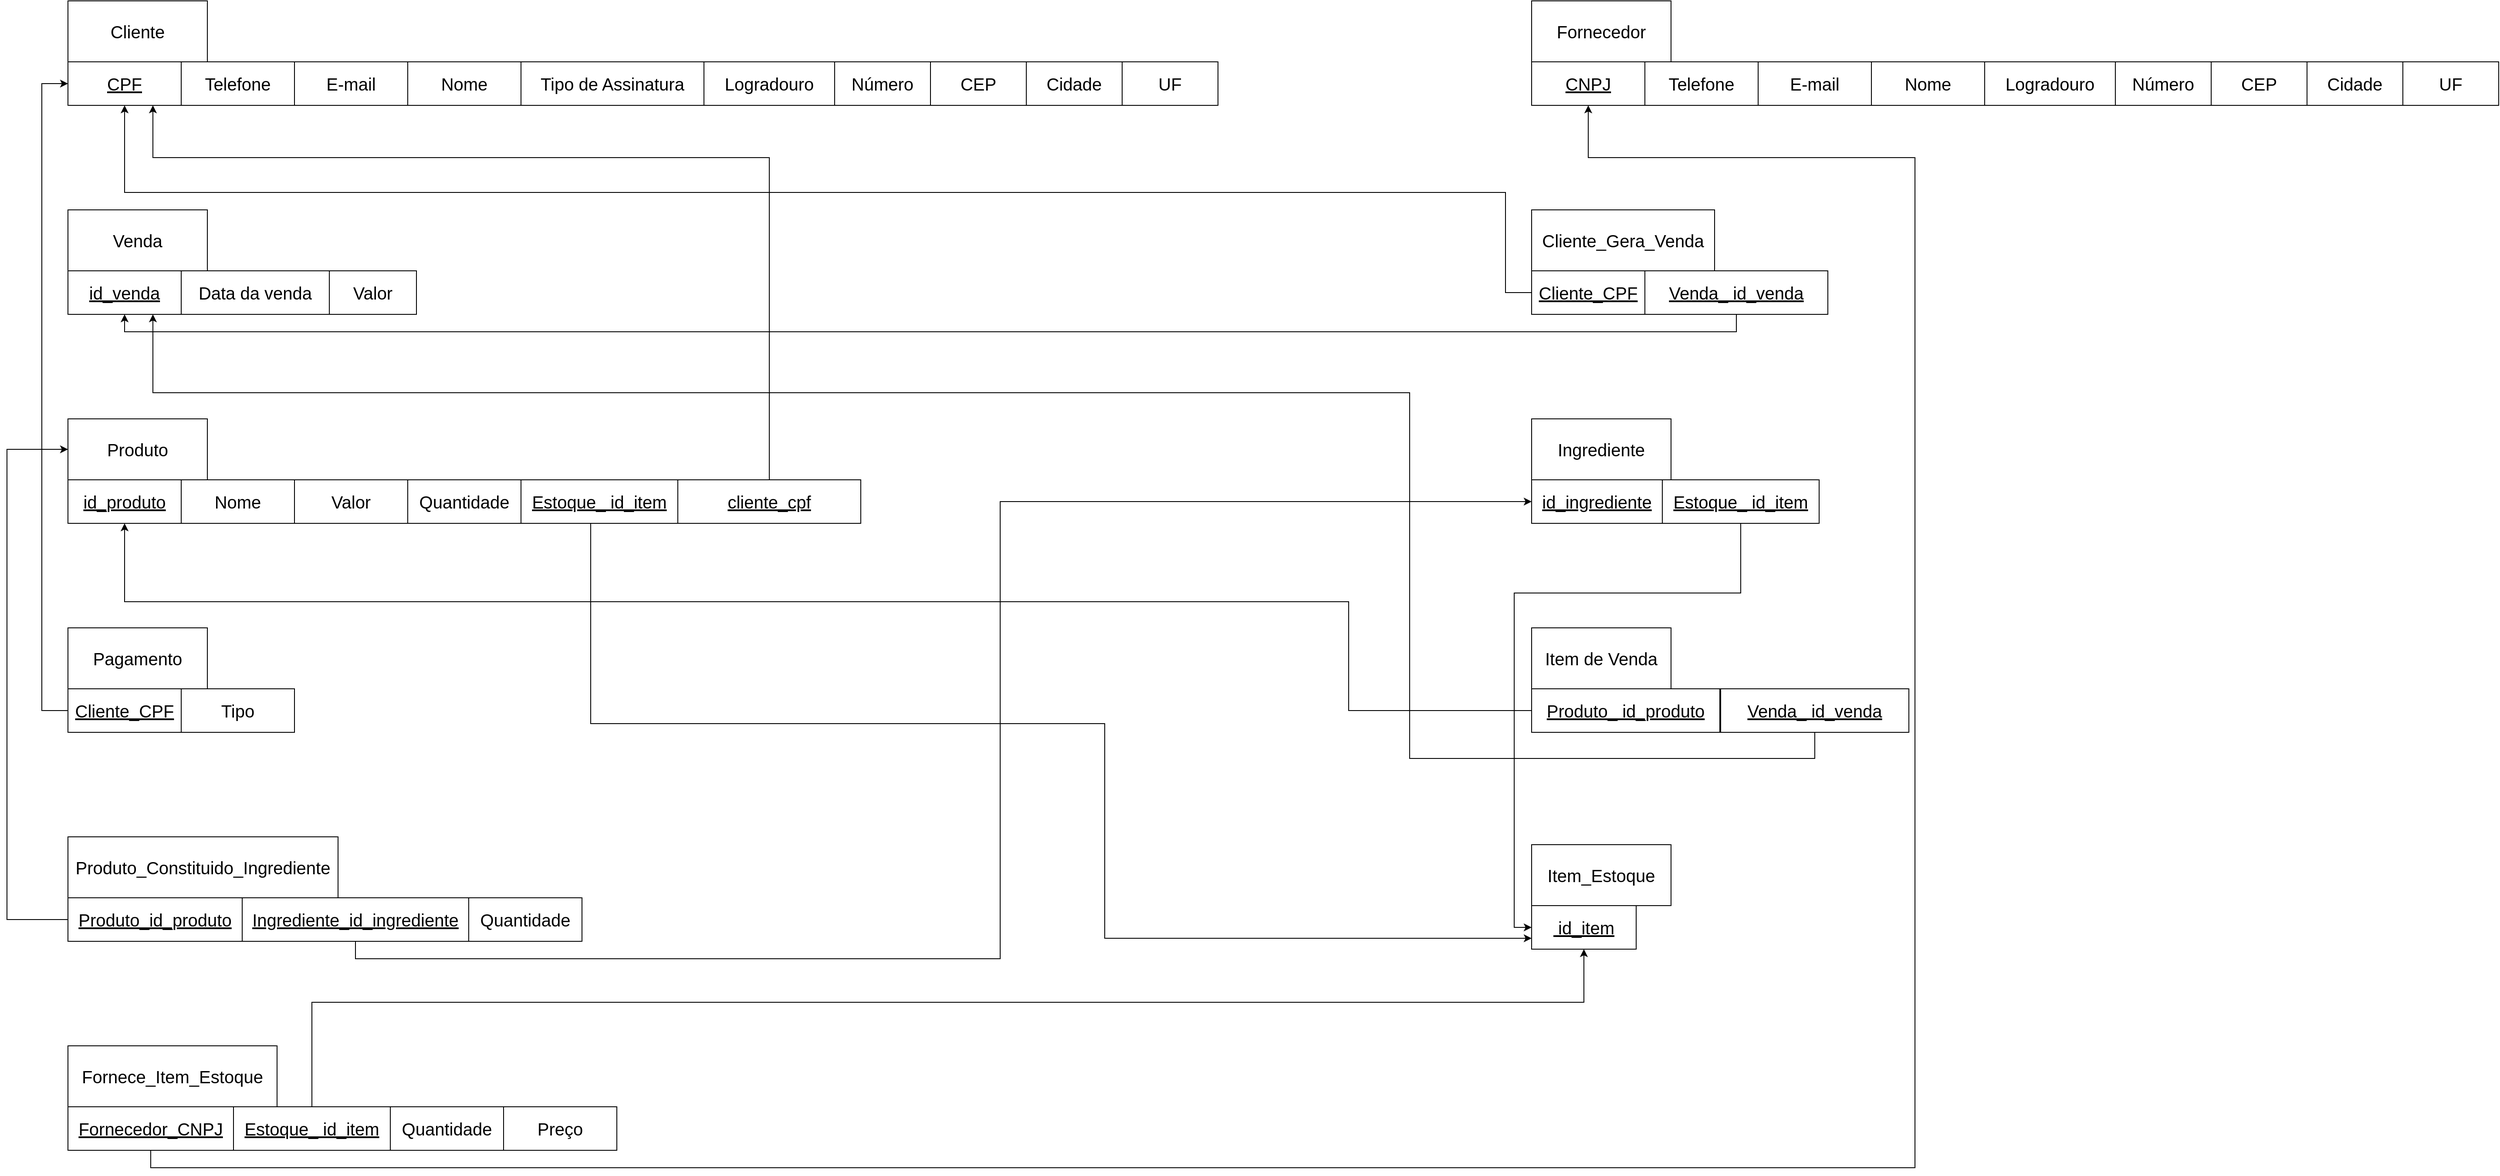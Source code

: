 <mxfile version="24.7.17">
  <diagram name="Página-1" id="Rm1TL1k_OQe-47LbqRRy">
    <mxGraphModel dx="1600" dy="1082" grid="1" gridSize="10" guides="1" tooltips="1" connect="1" arrows="1" fold="1" page="1" pageScale="1" pageWidth="827" pageHeight="1169" math="0" shadow="0">
      <root>
        <mxCell id="0" />
        <mxCell id="1" parent="0" />
        <mxCell id="JriJPfOoQB_KTEZpTRWq-1" value="&lt;font style=&quot;font-size: 20px;&quot;&gt;Cliente&lt;/font&gt;" style="rounded=0;whiteSpace=wrap;html=1;" parent="1" vertex="1">
          <mxGeometry x="160" y="200" width="160" height="70" as="geometry" />
        </mxCell>
        <mxCell id="JriJPfOoQB_KTEZpTRWq-2" value="&lt;font style=&quot;font-size: 20px;&quot;&gt;&lt;u&gt;CPF&lt;/u&gt;&lt;/font&gt;" style="rounded=0;whiteSpace=wrap;html=1;" parent="1" vertex="1">
          <mxGeometry x="160" y="270" width="130" height="50" as="geometry" />
        </mxCell>
        <mxCell id="JriJPfOoQB_KTEZpTRWq-3" value="&lt;font style=&quot;font-size: 20px;&quot;&gt;Telefone&lt;/font&gt;" style="rounded=0;whiteSpace=wrap;html=1;" parent="1" vertex="1">
          <mxGeometry x="290" y="270" width="130" height="50" as="geometry" />
        </mxCell>
        <mxCell id="JriJPfOoQB_KTEZpTRWq-4" value="&lt;font style=&quot;font-size: 20px;&quot;&gt;E-mail&lt;/font&gt;" style="rounded=0;whiteSpace=wrap;html=1;" parent="1" vertex="1">
          <mxGeometry x="420" y="270" width="130" height="50" as="geometry" />
        </mxCell>
        <mxCell id="JriJPfOoQB_KTEZpTRWq-5" value="&lt;font style=&quot;font-size: 20px;&quot;&gt;Nome&lt;/font&gt;" style="rounded=0;whiteSpace=wrap;html=1;" parent="1" vertex="1">
          <mxGeometry x="550" y="270" width="130" height="50" as="geometry" />
        </mxCell>
        <mxCell id="JriJPfOoQB_KTEZpTRWq-6" value="&lt;span style=&quot;font-size: 20px;&quot;&gt;Tipo de Assinatura&lt;/span&gt;" style="rounded=0;whiteSpace=wrap;html=1;" parent="1" vertex="1">
          <mxGeometry x="680" y="270" width="210" height="50" as="geometry" />
        </mxCell>
        <mxCell id="JriJPfOoQB_KTEZpTRWq-7" value="&lt;font style=&quot;font-size: 20px;&quot;&gt;Venda&lt;/font&gt;" style="rounded=0;whiteSpace=wrap;html=1;" parent="1" vertex="1">
          <mxGeometry x="160" y="440" width="160" height="70" as="geometry" />
        </mxCell>
        <mxCell id="JriJPfOoQB_KTEZpTRWq-8" value="&lt;font style=&quot;font-size: 20px;&quot;&gt;&lt;u&gt;id_venda&lt;/u&gt;&lt;/font&gt;" style="rounded=0;whiteSpace=wrap;html=1;" parent="1" vertex="1">
          <mxGeometry x="160" y="510" width="130" height="50" as="geometry" />
        </mxCell>
        <mxCell id="JriJPfOoQB_KTEZpTRWq-9" value="&lt;font style=&quot;font-size: 20px;&quot;&gt;Data da venda&lt;/font&gt;" style="rounded=0;whiteSpace=wrap;html=1;" parent="1" vertex="1">
          <mxGeometry x="290" y="510" width="170" height="50" as="geometry" />
        </mxCell>
        <mxCell id="JriJPfOoQB_KTEZpTRWq-11" value="&lt;font style=&quot;font-size: 20px;&quot;&gt;Valor&lt;/font&gt;" style="rounded=0;whiteSpace=wrap;html=1;" parent="1" vertex="1">
          <mxGeometry x="460" y="510" width="100" height="50" as="geometry" />
        </mxCell>
        <mxCell id="JriJPfOoQB_KTEZpTRWq-13" value="&lt;font style=&quot;font-size: 20px;&quot;&gt;Produto&lt;/font&gt;" style="rounded=0;whiteSpace=wrap;html=1;" parent="1" vertex="1">
          <mxGeometry x="160" y="680" width="160" height="70" as="geometry" />
        </mxCell>
        <mxCell id="JriJPfOoQB_KTEZpTRWq-14" value="&lt;font style=&quot;font-size: 20px;&quot;&gt;&lt;u&gt;id_produto&lt;/u&gt;&lt;/font&gt;" style="rounded=0;whiteSpace=wrap;html=1;" parent="1" vertex="1">
          <mxGeometry x="160" y="750" width="130" height="50" as="geometry" />
        </mxCell>
        <mxCell id="JriJPfOoQB_KTEZpTRWq-15" value="&lt;font style=&quot;font-size: 20px;&quot;&gt;Nome&lt;/font&gt;" style="rounded=0;whiteSpace=wrap;html=1;" parent="1" vertex="1">
          <mxGeometry x="290" y="750" width="130" height="50" as="geometry" />
        </mxCell>
        <mxCell id="JriJPfOoQB_KTEZpTRWq-16" value="&lt;font style=&quot;font-size: 20px;&quot;&gt;Valor&lt;/font&gt;" style="rounded=0;whiteSpace=wrap;html=1;" parent="1" vertex="1">
          <mxGeometry x="420" y="750" width="130" height="50" as="geometry" />
        </mxCell>
        <mxCell id="JriJPfOoQB_KTEZpTRWq-17" value="&lt;font style=&quot;font-size: 20px;&quot;&gt;Quantidade&lt;/font&gt;" style="rounded=0;whiteSpace=wrap;html=1;" parent="1" vertex="1">
          <mxGeometry x="550" y="750" width="130" height="50" as="geometry" />
        </mxCell>
        <mxCell id="JriJPfOoQB_KTEZpTRWq-18" value="&lt;font style=&quot;font-size: 20px;&quot;&gt;Ingrediente&lt;/font&gt;" style="rounded=0;whiteSpace=wrap;html=1;" parent="1" vertex="1">
          <mxGeometry x="1840" y="680" width="160" height="70" as="geometry" />
        </mxCell>
        <mxCell id="JriJPfOoQB_KTEZpTRWq-19" value="&lt;font style=&quot;font-size: 20px;&quot;&gt;&lt;u&gt;id_ingrediente&lt;/u&gt;&lt;/font&gt;" style="rounded=0;whiteSpace=wrap;html=1;" parent="1" vertex="1">
          <mxGeometry x="1840" y="750" width="150" height="50" as="geometry" />
        </mxCell>
        <mxCell id="JriJPfOoQB_KTEZpTRWq-20" value="&lt;font style=&quot;font-size: 20px;&quot;&gt;Fornecedor&lt;/font&gt;" style="rounded=0;whiteSpace=wrap;html=1;" parent="1" vertex="1">
          <mxGeometry x="1840" y="200" width="160" height="70" as="geometry" />
        </mxCell>
        <mxCell id="JriJPfOoQB_KTEZpTRWq-21" value="&lt;font style=&quot;font-size: 20px;&quot;&gt;&lt;u&gt;CNPJ&lt;/u&gt;&lt;/font&gt;" style="rounded=0;whiteSpace=wrap;html=1;" parent="1" vertex="1">
          <mxGeometry x="1840" y="270" width="130" height="50" as="geometry" />
        </mxCell>
        <mxCell id="JriJPfOoQB_KTEZpTRWq-22" value="&lt;font style=&quot;font-size: 20px;&quot;&gt;Telefone&lt;/font&gt;" style="rounded=0;whiteSpace=wrap;html=1;" parent="1" vertex="1">
          <mxGeometry x="1970" y="270" width="130" height="50" as="geometry" />
        </mxCell>
        <mxCell id="JriJPfOoQB_KTEZpTRWq-23" value="&lt;font style=&quot;font-size: 20px;&quot;&gt;E-mail&lt;/font&gt;" style="rounded=0;whiteSpace=wrap;html=1;" parent="1" vertex="1">
          <mxGeometry x="2100" y="270" width="130" height="50" as="geometry" />
        </mxCell>
        <mxCell id="JriJPfOoQB_KTEZpTRWq-24" value="&lt;font style=&quot;font-size: 20px;&quot;&gt;Nome&lt;/font&gt;" style="rounded=0;whiteSpace=wrap;html=1;" parent="1" vertex="1">
          <mxGeometry x="2230" y="270" width="130" height="50" as="geometry" />
        </mxCell>
        <mxCell id="JriJPfOoQB_KTEZpTRWq-26" value="&lt;span style=&quot;font-size: 20px;&quot;&gt;Logradouro&lt;/span&gt;" style="rounded=0;whiteSpace=wrap;html=1;" parent="1" vertex="1">
          <mxGeometry x="890" y="270" width="150" height="50" as="geometry" />
        </mxCell>
        <mxCell id="JriJPfOoQB_KTEZpTRWq-27" value="&lt;span style=&quot;font-size: 20px;&quot;&gt;Número&lt;/span&gt;" style="rounded=0;whiteSpace=wrap;html=1;" parent="1" vertex="1">
          <mxGeometry x="1040" y="270" width="110" height="50" as="geometry" />
        </mxCell>
        <mxCell id="JriJPfOoQB_KTEZpTRWq-29" value="&lt;span style=&quot;font-size: 20px;&quot;&gt;CEP&lt;/span&gt;" style="rounded=0;whiteSpace=wrap;html=1;" parent="1" vertex="1">
          <mxGeometry x="1150" y="270" width="110" height="50" as="geometry" />
        </mxCell>
        <mxCell id="JriJPfOoQB_KTEZpTRWq-30" value="&lt;span style=&quot;font-size: 20px;&quot;&gt;Cidade&lt;/span&gt;" style="rounded=0;whiteSpace=wrap;html=1;" parent="1" vertex="1">
          <mxGeometry x="1260" y="270" width="110" height="50" as="geometry" />
        </mxCell>
        <mxCell id="JriJPfOoQB_KTEZpTRWq-31" value="&lt;span style=&quot;font-size: 20px;&quot;&gt;UF&lt;/span&gt;" style="rounded=0;whiteSpace=wrap;html=1;" parent="1" vertex="1">
          <mxGeometry x="1370" y="270" width="110" height="50" as="geometry" />
        </mxCell>
        <mxCell id="JriJPfOoQB_KTEZpTRWq-32" value="&lt;span style=&quot;font-size: 20px;&quot;&gt;Logradouro&lt;/span&gt;" style="rounded=0;whiteSpace=wrap;html=1;" parent="1" vertex="1">
          <mxGeometry x="2360" y="270" width="150" height="50" as="geometry" />
        </mxCell>
        <mxCell id="JriJPfOoQB_KTEZpTRWq-33" value="&lt;span style=&quot;font-size: 20px;&quot;&gt;Número&lt;/span&gt;" style="rounded=0;whiteSpace=wrap;html=1;" parent="1" vertex="1">
          <mxGeometry x="2510" y="270" width="110" height="50" as="geometry" />
        </mxCell>
        <mxCell id="JriJPfOoQB_KTEZpTRWq-34" value="&lt;span style=&quot;font-size: 20px;&quot;&gt;CEP&lt;/span&gt;" style="rounded=0;whiteSpace=wrap;html=1;" parent="1" vertex="1">
          <mxGeometry x="2620" y="270" width="110" height="50" as="geometry" />
        </mxCell>
        <mxCell id="JriJPfOoQB_KTEZpTRWq-35" value="&lt;span style=&quot;font-size: 20px;&quot;&gt;Cidade&lt;/span&gt;" style="rounded=0;whiteSpace=wrap;html=1;" parent="1" vertex="1">
          <mxGeometry x="2730" y="270" width="110" height="50" as="geometry" />
        </mxCell>
        <mxCell id="JriJPfOoQB_KTEZpTRWq-36" value="&lt;span style=&quot;font-size: 20px;&quot;&gt;UF&lt;/span&gt;" style="rounded=0;whiteSpace=wrap;html=1;" parent="1" vertex="1">
          <mxGeometry x="2840" y="270" width="110" height="50" as="geometry" />
        </mxCell>
        <mxCell id="JriJPfOoQB_KTEZpTRWq-37" value="&lt;span style=&quot;font-size: 20px;&quot;&gt;Pagamento&lt;/span&gt;" style="rounded=0;whiteSpace=wrap;html=1;" parent="1" vertex="1">
          <mxGeometry x="160" y="920" width="160" height="70" as="geometry" />
        </mxCell>
        <mxCell id="JriJPfOoQB_KTEZpTRWq-40" style="edgeStyle=orthogonalEdgeStyle;rounded=0;orthogonalLoop=1;jettySize=auto;html=1;exitX=0;exitY=0.5;exitDx=0;exitDy=0;entryX=0;entryY=0.5;entryDx=0;entryDy=0;" parent="1" source="JriJPfOoQB_KTEZpTRWq-38" target="JriJPfOoQB_KTEZpTRWq-2" edge="1">
          <mxGeometry relative="1" as="geometry">
            <Array as="points">
              <mxPoint x="130" y="1015" />
              <mxPoint x="130" y="295" />
            </Array>
          </mxGeometry>
        </mxCell>
        <mxCell id="JriJPfOoQB_KTEZpTRWq-38" value="&lt;font style=&quot;font-size: 20px;&quot;&gt;&lt;u&gt;Cliente_CPF&lt;/u&gt;&lt;/font&gt;" style="rounded=0;whiteSpace=wrap;html=1;" parent="1" vertex="1">
          <mxGeometry x="160" y="990" width="130" height="50" as="geometry" />
        </mxCell>
        <mxCell id="JriJPfOoQB_KTEZpTRWq-39" value="&lt;font style=&quot;font-size: 20px;&quot;&gt;Tipo&lt;/font&gt;" style="rounded=0;whiteSpace=wrap;html=1;" parent="1" vertex="1">
          <mxGeometry x="290" y="990" width="130" height="50" as="geometry" />
        </mxCell>
        <mxCell id="JriJPfOoQB_KTEZpTRWq-41" value="&lt;span style=&quot;font-size: 20px;&quot;&gt;Item de Venda&lt;/span&gt;" style="rounded=0;whiteSpace=wrap;html=1;" parent="1" vertex="1">
          <mxGeometry x="1840" y="920" width="160" height="70" as="geometry" />
        </mxCell>
        <mxCell id="JriJPfOoQB_KTEZpTRWq-43" style="edgeStyle=orthogonalEdgeStyle;rounded=0;orthogonalLoop=1;jettySize=auto;html=1;exitX=0;exitY=0.5;exitDx=0;exitDy=0;entryX=0.5;entryY=1;entryDx=0;entryDy=0;" parent="1" source="JriJPfOoQB_KTEZpTRWq-42" target="JriJPfOoQB_KTEZpTRWq-14" edge="1">
          <mxGeometry relative="1" as="geometry">
            <Array as="points">
              <mxPoint x="1630" y="1015" />
              <mxPoint x="1630" y="890" />
              <mxPoint x="225" y="890" />
            </Array>
          </mxGeometry>
        </mxCell>
        <mxCell id="JriJPfOoQB_KTEZpTRWq-42" value="&lt;font style=&quot;font-size: 20px;&quot;&gt;&lt;u&gt;Produto_ id_produto&lt;/u&gt;&lt;/font&gt;" style="rounded=0;whiteSpace=wrap;html=1;" parent="1" vertex="1">
          <mxGeometry x="1840" y="990" width="216" height="50" as="geometry" />
        </mxCell>
        <mxCell id="g4-78RgiCdreYMfklH9w-1" style="edgeStyle=orthogonalEdgeStyle;rounded=0;orthogonalLoop=1;jettySize=auto;html=1;exitX=0.5;exitY=0;exitDx=0;exitDy=0;entryX=0.75;entryY=1;entryDx=0;entryDy=0;" edge="1" parent="1" source="RTjiuEZhkKzer4w5zKaH-1" target="JriJPfOoQB_KTEZpTRWq-2">
          <mxGeometry relative="1" as="geometry">
            <Array as="points">
              <mxPoint x="965" y="380" />
              <mxPoint x="257" y="380" />
            </Array>
          </mxGeometry>
        </mxCell>
        <mxCell id="RTjiuEZhkKzer4w5zKaH-1" value="&lt;font style=&quot;font-size: 20px;&quot;&gt;&lt;u&gt;cliente_cpf&lt;/u&gt;&lt;/font&gt;" style="rounded=0;whiteSpace=wrap;html=1;" parent="1" vertex="1">
          <mxGeometry x="860" y="750" width="210" height="50" as="geometry" />
        </mxCell>
        <mxCell id="RTjiuEZhkKzer4w5zKaH-2" value="&lt;font style=&quot;font-size: 20px;&quot;&gt;Cliente_Gera_Venda&lt;/font&gt;" style="rounded=0;whiteSpace=wrap;html=1;" parent="1" vertex="1">
          <mxGeometry x="1840" y="440" width="210" height="70" as="geometry" />
        </mxCell>
        <mxCell id="RTjiuEZhkKzer4w5zKaH-5" style="edgeStyle=orthogonalEdgeStyle;rounded=0;orthogonalLoop=1;jettySize=auto;html=1;exitX=0;exitY=0.5;exitDx=0;exitDy=0;entryX=0.5;entryY=1;entryDx=0;entryDy=0;" parent="1" source="RTjiuEZhkKzer4w5zKaH-3" target="JriJPfOoQB_KTEZpTRWq-2" edge="1">
          <mxGeometry relative="1" as="geometry">
            <Array as="points">
              <mxPoint x="1810" y="535" />
              <mxPoint x="1810" y="420" />
              <mxPoint x="225" y="420" />
            </Array>
          </mxGeometry>
        </mxCell>
        <mxCell id="RTjiuEZhkKzer4w5zKaH-3" value="&lt;font style=&quot;font-size: 20px;&quot;&gt;&lt;u&gt;Cliente_CPF&lt;/u&gt;&lt;/font&gt;" style="rounded=0;whiteSpace=wrap;html=1;" parent="1" vertex="1">
          <mxGeometry x="1840" y="510" width="130" height="50" as="geometry" />
        </mxCell>
        <mxCell id="RTjiuEZhkKzer4w5zKaH-6" style="edgeStyle=orthogonalEdgeStyle;rounded=0;orthogonalLoop=1;jettySize=auto;html=1;exitX=0.5;exitY=1;exitDx=0;exitDy=0;entryX=0.5;entryY=1;entryDx=0;entryDy=0;" parent="1" source="RTjiuEZhkKzer4w5zKaH-4" target="JriJPfOoQB_KTEZpTRWq-8" edge="1">
          <mxGeometry relative="1" as="geometry" />
        </mxCell>
        <mxCell id="RTjiuEZhkKzer4w5zKaH-4" value="&lt;font style=&quot;font-size: 20px;&quot;&gt;&lt;u&gt;Venda_ id_venda&lt;/u&gt;&lt;/font&gt;" style="rounded=0;whiteSpace=wrap;html=1;" parent="1" vertex="1">
          <mxGeometry x="1970" y="510" width="210" height="50" as="geometry" />
        </mxCell>
        <mxCell id="RTjiuEZhkKzer4w5zKaH-7" value="&lt;font style=&quot;font-size: 20px;&quot;&gt;Produto_Constituido_Ingrediente&lt;/font&gt;" style="rounded=0;whiteSpace=wrap;html=1;" parent="1" vertex="1">
          <mxGeometry x="160" y="1160" width="310" height="70" as="geometry" />
        </mxCell>
        <mxCell id="RTjiuEZhkKzer4w5zKaH-12" style="edgeStyle=orthogonalEdgeStyle;rounded=0;orthogonalLoop=1;jettySize=auto;html=1;exitX=0;exitY=0.5;exitDx=0;exitDy=0;entryX=0;entryY=0.5;entryDx=0;entryDy=0;" parent="1" source="RTjiuEZhkKzer4w5zKaH-8" target="JriJPfOoQB_KTEZpTRWq-13" edge="1">
          <mxGeometry relative="1" as="geometry">
            <Array as="points">
              <mxPoint x="90" y="1255" />
              <mxPoint x="90" y="715" />
            </Array>
          </mxGeometry>
        </mxCell>
        <mxCell id="RTjiuEZhkKzer4w5zKaH-8" value="&lt;font style=&quot;font-size: 20px;&quot;&gt;&lt;u&gt;Produto_id_produto&lt;/u&gt;&lt;/font&gt;" style="rounded=0;whiteSpace=wrap;html=1;" parent="1" vertex="1">
          <mxGeometry x="160" y="1230" width="200" height="50" as="geometry" />
        </mxCell>
        <mxCell id="RTjiuEZhkKzer4w5zKaH-11" style="edgeStyle=orthogonalEdgeStyle;rounded=0;orthogonalLoop=1;jettySize=auto;html=1;exitX=0.5;exitY=1;exitDx=0;exitDy=0;entryX=0;entryY=0.5;entryDx=0;entryDy=0;" parent="1" source="RTjiuEZhkKzer4w5zKaH-10" target="JriJPfOoQB_KTEZpTRWq-19" edge="1">
          <mxGeometry relative="1" as="geometry" />
        </mxCell>
        <mxCell id="RTjiuEZhkKzer4w5zKaH-10" value="&lt;font style=&quot;font-size: 20px;&quot;&gt;&lt;u&gt;Ingrediente_id_ingrediente&lt;/u&gt;&lt;/font&gt;" style="rounded=0;whiteSpace=wrap;html=1;" parent="1" vertex="1">
          <mxGeometry x="360" y="1230" width="260" height="50" as="geometry" />
        </mxCell>
        <mxCell id="RTjiuEZhkKzer4w5zKaH-13" value="&lt;font style=&quot;font-size: 20px;&quot;&gt;Quantidade&lt;/font&gt;" style="rounded=0;whiteSpace=wrap;html=1;" parent="1" vertex="1">
          <mxGeometry x="620" y="1230" width="130" height="50" as="geometry" />
        </mxCell>
        <mxCell id="RTjiuEZhkKzer4w5zKaH-14" value="&lt;span style=&quot;font-size: 20px;&quot;&gt;Item_Estoque&lt;/span&gt;" style="rounded=0;whiteSpace=wrap;html=1;" parent="1" vertex="1">
          <mxGeometry x="1840" y="1169" width="160" height="70" as="geometry" />
        </mxCell>
        <mxCell id="RTjiuEZhkKzer4w5zKaH-15" value="&lt;font style=&quot;font-size: 20px;&quot;&gt;&lt;u&gt;&amp;nbsp;id_item&lt;/u&gt;&lt;/font&gt;" style="rounded=0;whiteSpace=wrap;html=1;" parent="1" vertex="1">
          <mxGeometry x="1840" y="1239" width="120" height="50" as="geometry" />
        </mxCell>
        <mxCell id="RTjiuEZhkKzer4w5zKaH-18" style="edgeStyle=orthogonalEdgeStyle;rounded=0;orthogonalLoop=1;jettySize=auto;html=1;exitX=0.5;exitY=1;exitDx=0;exitDy=0;entryX=0;entryY=0.5;entryDx=0;entryDy=0;" parent="1" source="RTjiuEZhkKzer4w5zKaH-16" target="RTjiuEZhkKzer4w5zKaH-15" edge="1">
          <mxGeometry relative="1" as="geometry">
            <Array as="points">
              <mxPoint x="2080" y="880" />
              <mxPoint x="1820" y="880" />
              <mxPoint x="1820" y="1264" />
            </Array>
          </mxGeometry>
        </mxCell>
        <mxCell id="RTjiuEZhkKzer4w5zKaH-16" value="&lt;font style=&quot;font-size: 20px;&quot;&gt;&lt;u&gt;Estoque_ id_item&lt;/u&gt;&lt;/font&gt;" style="rounded=0;whiteSpace=wrap;html=1;" parent="1" vertex="1">
          <mxGeometry x="1990" y="750" width="180" height="50" as="geometry" />
        </mxCell>
        <mxCell id="RTjiuEZhkKzer4w5zKaH-19" style="edgeStyle=orthogonalEdgeStyle;rounded=0;orthogonalLoop=1;jettySize=auto;html=1;exitX=0.5;exitY=1;exitDx=0;exitDy=0;entryX=0;entryY=0.75;entryDx=0;entryDy=0;" parent="1" source="RTjiuEZhkKzer4w5zKaH-17" target="RTjiuEZhkKzer4w5zKaH-15" edge="1">
          <mxGeometry relative="1" as="geometry">
            <Array as="points">
              <mxPoint x="760" y="800" />
              <mxPoint x="760" y="1030" />
              <mxPoint x="1350" y="1030" />
              <mxPoint x="1350" y="1277" />
            </Array>
          </mxGeometry>
        </mxCell>
        <mxCell id="RTjiuEZhkKzer4w5zKaH-17" value="&lt;font style=&quot;font-size: 20px;&quot;&gt;&lt;u&gt;Estoque_ id_item&lt;/u&gt;&lt;/font&gt;" style="rounded=0;whiteSpace=wrap;html=1;" parent="1" vertex="1">
          <mxGeometry x="680" y="750" width="180" height="50" as="geometry" />
        </mxCell>
        <mxCell id="RTjiuEZhkKzer4w5zKaH-20" value="&lt;span style=&quot;font-size: 20px;&quot;&gt;Fornece_Item_Estoque&lt;/span&gt;" style="rounded=0;whiteSpace=wrap;html=1;" parent="1" vertex="1">
          <mxGeometry x="160" y="1400" width="240" height="70" as="geometry" />
        </mxCell>
        <mxCell id="RTjiuEZhkKzer4w5zKaH-28" style="edgeStyle=orthogonalEdgeStyle;rounded=0;orthogonalLoop=1;jettySize=auto;html=1;exitX=0.5;exitY=1;exitDx=0;exitDy=0;entryX=0.5;entryY=1;entryDx=0;entryDy=0;" parent="1" source="RTjiuEZhkKzer4w5zKaH-21" target="JriJPfOoQB_KTEZpTRWq-21" edge="1">
          <mxGeometry relative="1" as="geometry">
            <Array as="points">
              <mxPoint x="255" y="1540" />
              <mxPoint x="2280" y="1540" />
              <mxPoint x="2280" y="380" />
              <mxPoint x="1905" y="380" />
            </Array>
          </mxGeometry>
        </mxCell>
        <mxCell id="RTjiuEZhkKzer4w5zKaH-21" value="&lt;font style=&quot;font-size: 20px;&quot;&gt;&lt;u&gt;Fornecedor_CNPJ&lt;/u&gt;&lt;/font&gt;" style="rounded=0;whiteSpace=wrap;html=1;" parent="1" vertex="1">
          <mxGeometry x="160" y="1470" width="190" height="50" as="geometry" />
        </mxCell>
        <mxCell id="RTjiuEZhkKzer4w5zKaH-27" style="edgeStyle=orthogonalEdgeStyle;rounded=0;orthogonalLoop=1;jettySize=auto;html=1;exitX=0.5;exitY=0;exitDx=0;exitDy=0;entryX=0.5;entryY=1;entryDx=0;entryDy=0;" parent="1" source="RTjiuEZhkKzer4w5zKaH-24" target="RTjiuEZhkKzer4w5zKaH-15" edge="1">
          <mxGeometry relative="1" as="geometry">
            <Array as="points">
              <mxPoint x="440" y="1350" />
              <mxPoint x="1900" y="1350" />
            </Array>
          </mxGeometry>
        </mxCell>
        <mxCell id="RTjiuEZhkKzer4w5zKaH-24" value="&lt;font style=&quot;font-size: 20px;&quot;&gt;&lt;u&gt;Estoque_ id_item&lt;/u&gt;&lt;/font&gt;" style="rounded=0;whiteSpace=wrap;html=1;" parent="1" vertex="1">
          <mxGeometry x="350" y="1470" width="180" height="50" as="geometry" />
        </mxCell>
        <mxCell id="RTjiuEZhkKzer4w5zKaH-25" value="&lt;font style=&quot;font-size: 20px;&quot;&gt;Quantidade&lt;/font&gt;" style="rounded=0;whiteSpace=wrap;html=1;" parent="1" vertex="1">
          <mxGeometry x="530" y="1470" width="130" height="50" as="geometry" />
        </mxCell>
        <mxCell id="RTjiuEZhkKzer4w5zKaH-26" value="&lt;font style=&quot;font-size: 20px;&quot;&gt;Preço&lt;/font&gt;" style="rounded=0;whiteSpace=wrap;html=1;" parent="1" vertex="1">
          <mxGeometry x="660" y="1470" width="130" height="50" as="geometry" />
        </mxCell>
        <mxCell id="RTjiuEZhkKzer4w5zKaH-31" style="edgeStyle=orthogonalEdgeStyle;rounded=0;orthogonalLoop=1;jettySize=auto;html=1;exitX=0.5;exitY=1;exitDx=0;exitDy=0;entryX=0.75;entryY=1;entryDx=0;entryDy=0;" parent="1" source="RTjiuEZhkKzer4w5zKaH-30" target="JriJPfOoQB_KTEZpTRWq-8" edge="1">
          <mxGeometry relative="1" as="geometry">
            <Array as="points">
              <mxPoint x="2165" y="1070" />
              <mxPoint x="1700" y="1070" />
              <mxPoint x="1700" y="650" />
              <mxPoint x="258" y="650" />
            </Array>
          </mxGeometry>
        </mxCell>
        <mxCell id="RTjiuEZhkKzer4w5zKaH-30" value="&lt;font style=&quot;font-size: 20px;&quot;&gt;&lt;u&gt;Venda_ id_venda&lt;/u&gt;&lt;/font&gt;" style="rounded=0;whiteSpace=wrap;html=1;" parent="1" vertex="1">
          <mxGeometry x="2057" y="990" width="216" height="50" as="geometry" />
        </mxCell>
      </root>
    </mxGraphModel>
  </diagram>
</mxfile>
